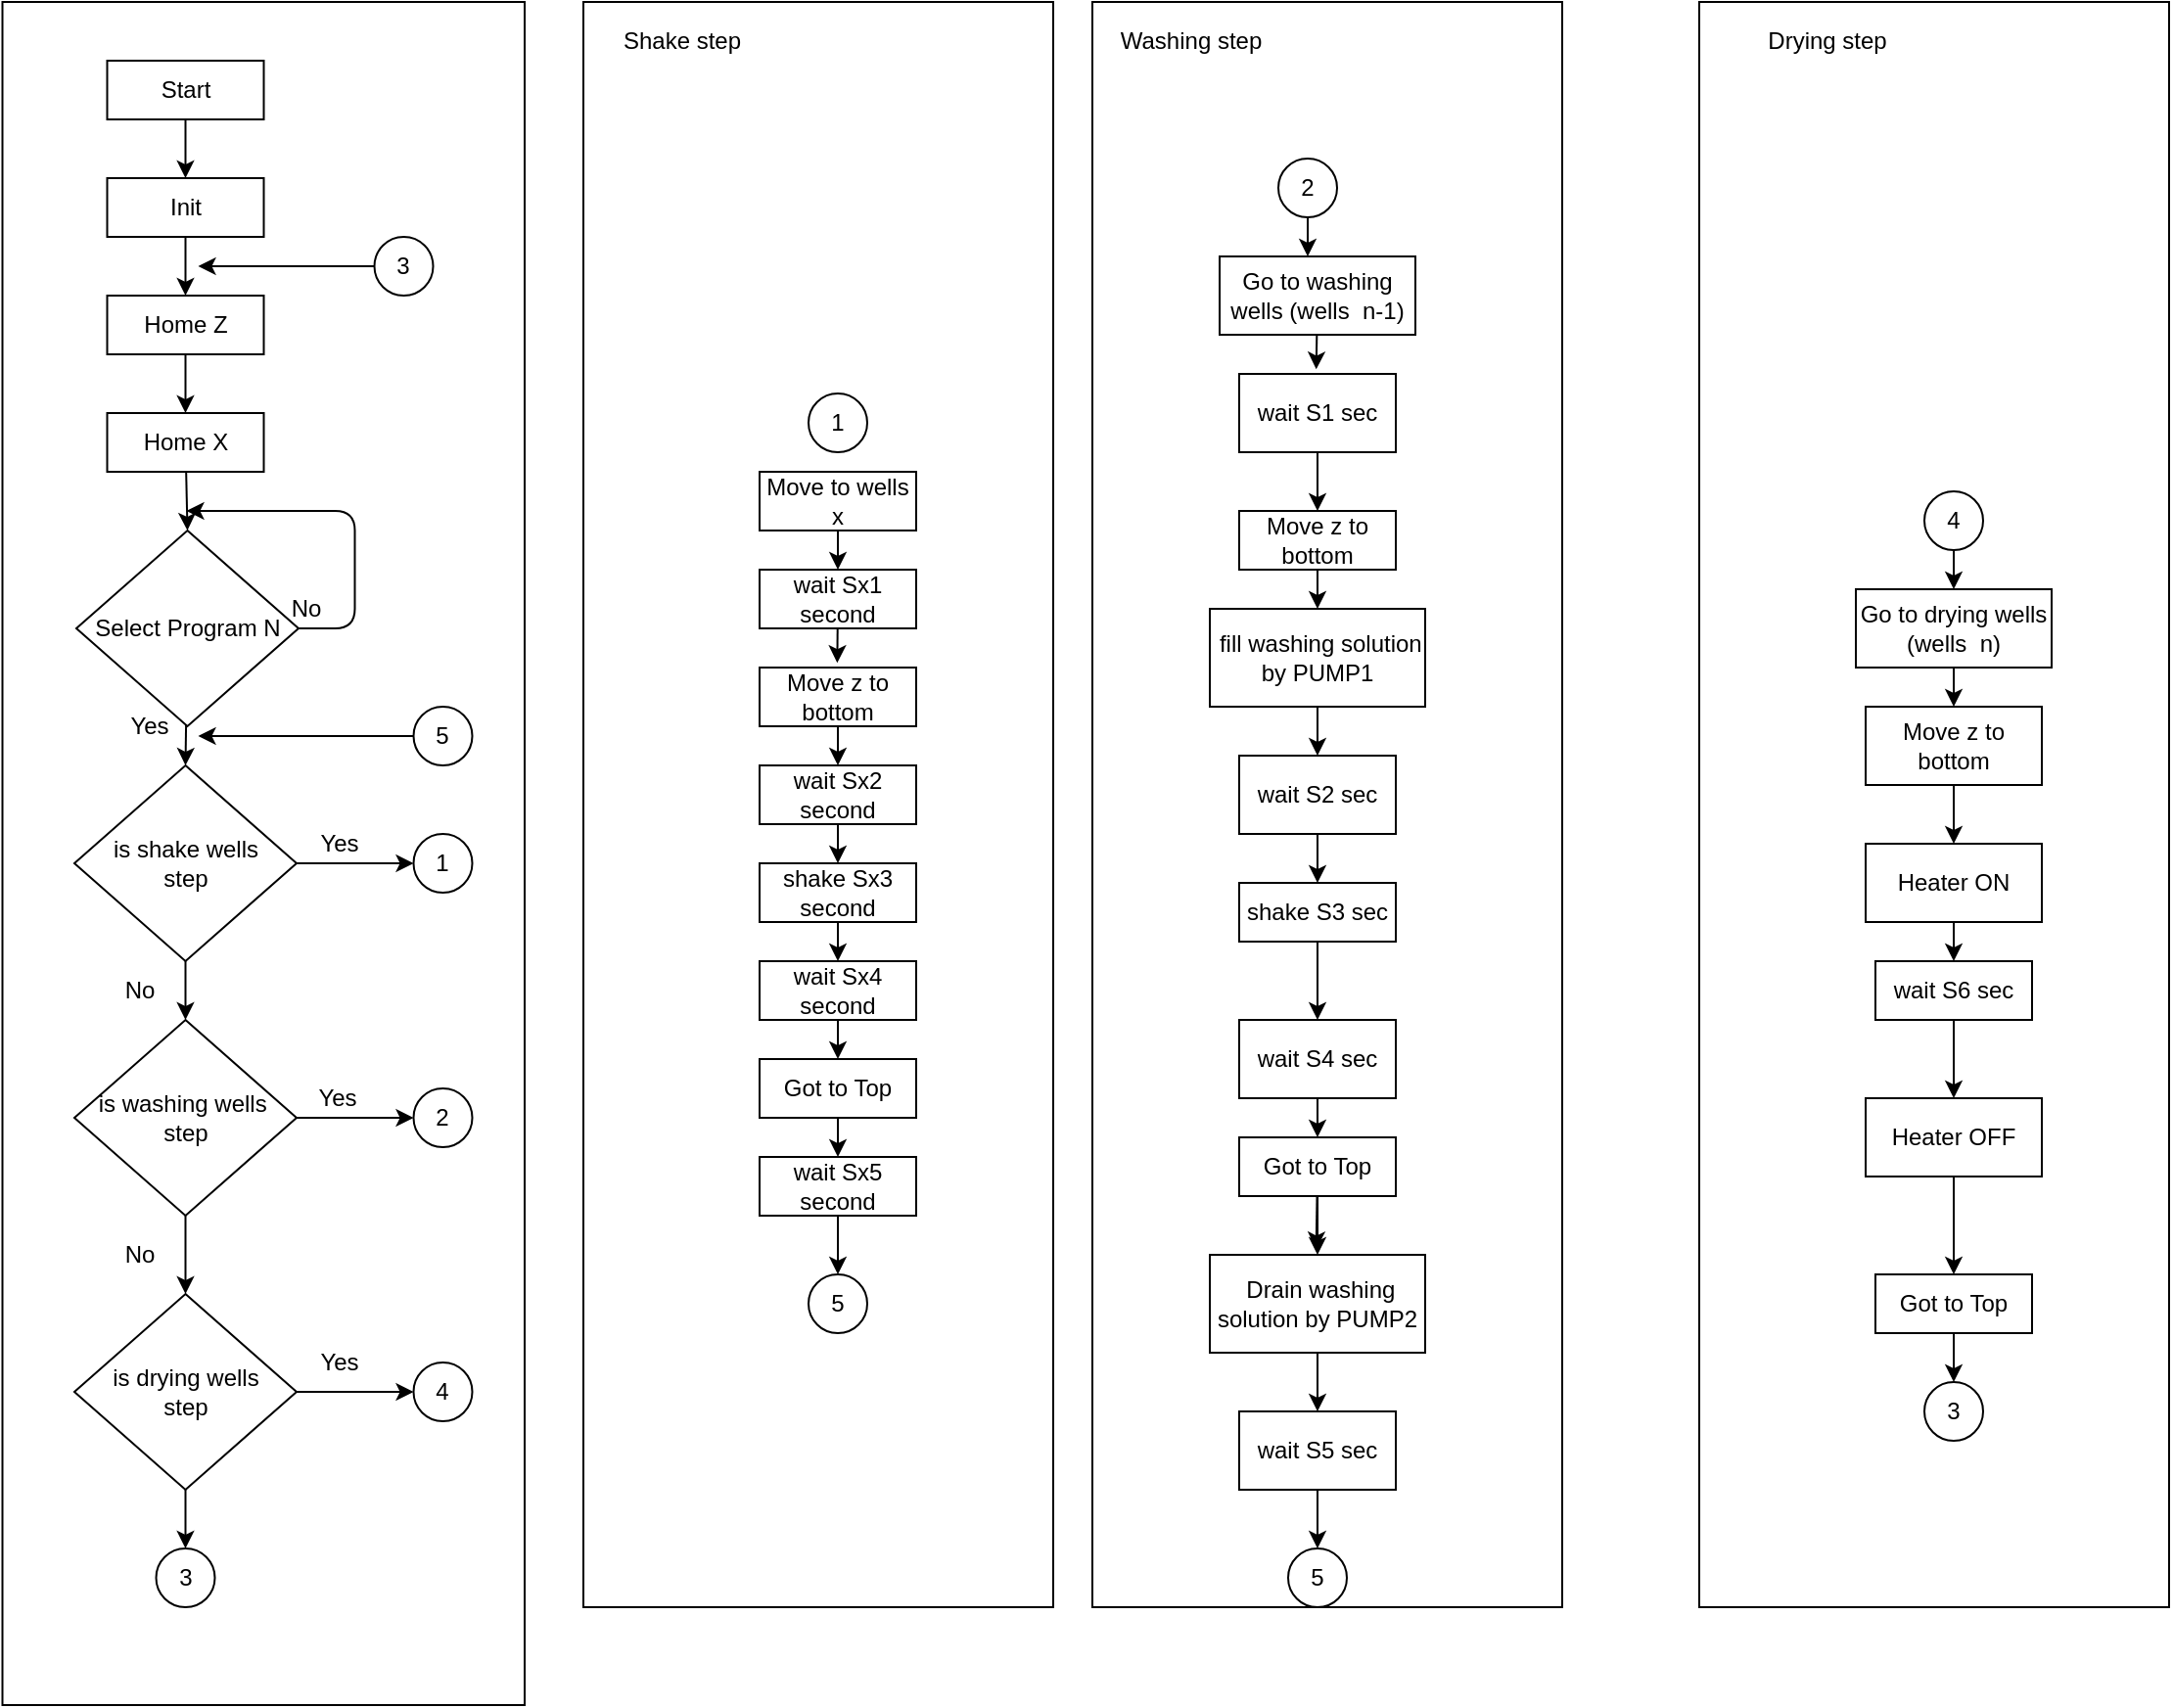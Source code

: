 <mxfile>
    <diagram id="ZespxbDv1mJrUio7fiZ_" name="Page-1">
        <mxGraphModel dx="551" dy="453" grid="1" gridSize="10" guides="1" tooltips="1" connect="1" arrows="1" fold="1" page="1" pageScale="1" pageWidth="850" pageHeight="1100" math="0" shadow="0">
            <root>
                <mxCell id="0"/>
                <mxCell id="1" parent="0"/>
                <mxCell id="143" value="" style="rounded=0;whiteSpace=wrap;html=1;" parent="1" vertex="1">
                    <mxGeometry x="890" y="90" width="240" height="820" as="geometry"/>
                </mxCell>
                <mxCell id="139" value="" style="rounded=0;whiteSpace=wrap;html=1;" parent="1" vertex="1">
                    <mxGeometry x="23.25" y="90" width="266.75" height="870" as="geometry"/>
                </mxCell>
                <mxCell id="138" value="" style="rounded=0;whiteSpace=wrap;html=1;" parent="1" vertex="1">
                    <mxGeometry x="320" y="90" width="240" height="820" as="geometry"/>
                </mxCell>
                <mxCell id="137" value="" style="rounded=0;whiteSpace=wrap;html=1;" parent="1" vertex="1">
                    <mxGeometry x="580" y="90" width="240" height="820" as="geometry"/>
                </mxCell>
                <mxCell id="38" style="edgeStyle=none;html=1;entryX=0.5;entryY=0;entryDx=0;entryDy=0;" parent="1" source="2" target="3" edge="1">
                    <mxGeometry relative="1" as="geometry"/>
                </mxCell>
                <mxCell id="2" value="Start" style="rounded=0;whiteSpace=wrap;html=1;" parent="1" vertex="1">
                    <mxGeometry x="76.75" y="120" width="80" height="30" as="geometry"/>
                </mxCell>
                <mxCell id="40" style="edgeStyle=none;html=1;entryX=0.5;entryY=0;entryDx=0;entryDy=0;" parent="1" source="3" target="4" edge="1">
                    <mxGeometry relative="1" as="geometry"/>
                </mxCell>
                <mxCell id="3" value="Init" style="rounded=0;whiteSpace=wrap;html=1;" parent="1" vertex="1">
                    <mxGeometry x="76.75" y="180" width="80" height="30" as="geometry"/>
                </mxCell>
                <mxCell id="142" style="edgeStyle=none;html=1;entryX=0.5;entryY=0;entryDx=0;entryDy=0;" parent="1" source="4" target="5" edge="1">
                    <mxGeometry relative="1" as="geometry"/>
                </mxCell>
                <mxCell id="4" value="Home Z" style="rounded=0;whiteSpace=wrap;html=1;" parent="1" vertex="1">
                    <mxGeometry x="76.75" y="240" width="80" height="30" as="geometry"/>
                </mxCell>
                <mxCell id="42" style="edgeStyle=none;html=1;entryX=0.5;entryY=0;entryDx=0;entryDy=0;" parent="1" source="5" target="6" edge="1">
                    <mxGeometry relative="1" as="geometry"/>
                </mxCell>
                <mxCell id="5" value="Home X" style="rounded=0;whiteSpace=wrap;html=1;" parent="1" vertex="1">
                    <mxGeometry x="76.75" y="300" width="80" height="30" as="geometry"/>
                </mxCell>
                <mxCell id="43" style="edgeStyle=none;html=1;entryX=0.5;entryY=0;entryDx=0;entryDy=0;" parent="1" source="6" edge="1">
                    <mxGeometry relative="1" as="geometry">
                        <mxPoint x="116.75" y="480.0" as="targetPoint"/>
                    </mxGeometry>
                </mxCell>
                <mxCell id="44" style="edgeStyle=none;html=1;" parent="1" source="6" edge="1">
                    <mxGeometry relative="1" as="geometry">
                        <mxPoint x="117.25" y="350" as="targetPoint"/>
                        <Array as="points">
                            <mxPoint x="203.25" y="410"/>
                            <mxPoint x="203.25" y="350"/>
                        </Array>
                    </mxGeometry>
                </mxCell>
                <mxCell id="6" value="Select Program N" style="rhombus;whiteSpace=wrap;html=1;" parent="1" vertex="1">
                    <mxGeometry x="61" y="360" width="113.5" height="100" as="geometry"/>
                </mxCell>
                <mxCell id="68" style="edgeStyle=none;html=1;entryX=0.492;entryY=-0.058;entryDx=0;entryDy=0;entryPerimeter=0;" parent="1" source="18" target="19" edge="1">
                    <mxGeometry relative="1" as="geometry"/>
                </mxCell>
                <mxCell id="18" value="Go to washing wells (wells&amp;nbsp; n-1)" style="rounded=0;whiteSpace=wrap;html=1;" parent="1" vertex="1">
                    <mxGeometry x="645" y="220" width="100" height="40" as="geometry"/>
                </mxCell>
                <mxCell id="69" style="edgeStyle=none;html=1;entryX=0.5;entryY=0;entryDx=0;entryDy=0;" parent="1" source="19" target="21" edge="1">
                    <mxGeometry relative="1" as="geometry"/>
                </mxCell>
                <mxCell id="19" value="wait S1 sec" style="rounded=0;whiteSpace=wrap;html=1;" parent="1" vertex="1">
                    <mxGeometry x="655" y="280" width="80" height="40" as="geometry"/>
                </mxCell>
                <mxCell id="72" style="edgeStyle=none;html=1;entryX=0.5;entryY=0;entryDx=0;entryDy=0;" parent="1" source="20" target="22" edge="1">
                    <mxGeometry relative="1" as="geometry"/>
                </mxCell>
                <mxCell id="20" value="shake S3 sec" style="rounded=0;whiteSpace=wrap;html=1;" parent="1" vertex="1">
                    <mxGeometry x="655" y="540" width="80" height="30" as="geometry"/>
                </mxCell>
                <mxCell id="89" style="edgeStyle=none;html=1;entryX=0.5;entryY=0;entryDx=0;entryDy=0;" parent="1" source="21" target="83" edge="1">
                    <mxGeometry relative="1" as="geometry"/>
                </mxCell>
                <mxCell id="21" value="Move z to bottom" style="rounded=0;whiteSpace=wrap;html=1;" parent="1" vertex="1">
                    <mxGeometry x="655" y="350" width="80" height="30" as="geometry"/>
                </mxCell>
                <mxCell id="73" style="edgeStyle=none;html=1;entryX=0.5;entryY=0;entryDx=0;entryDy=0;" parent="1" source="22" target="24" edge="1">
                    <mxGeometry relative="1" as="geometry"/>
                </mxCell>
                <mxCell id="22" value="wait S4 sec" style="rounded=0;whiteSpace=wrap;html=1;" parent="1" vertex="1">
                    <mxGeometry x="655" y="610" width="80" height="40" as="geometry"/>
                </mxCell>
                <mxCell id="71" style="edgeStyle=none;html=1;entryX=0.5;entryY=0;entryDx=0;entryDy=0;" parent="1" source="23" target="20" edge="1">
                    <mxGeometry relative="1" as="geometry"/>
                </mxCell>
                <mxCell id="23" value="wait S2 sec" style="rounded=0;whiteSpace=wrap;html=1;" parent="1" vertex="1">
                    <mxGeometry x="655" y="475" width="80" height="40" as="geometry"/>
                </mxCell>
                <mxCell id="87" style="edgeStyle=none;html=1;entryX=0.494;entryY=-0.056;entryDx=0;entryDy=0;entryPerimeter=0;" parent="1" source="24" target="86" edge="1">
                    <mxGeometry relative="1" as="geometry"/>
                </mxCell>
                <mxCell id="91" value="" style="edgeStyle=none;html=1;" parent="1" source="24" target="86" edge="1">
                    <mxGeometry relative="1" as="geometry"/>
                </mxCell>
                <mxCell id="24" value="Got to Top" style="rounded=0;whiteSpace=wrap;html=1;" parent="1" vertex="1">
                    <mxGeometry x="655" y="670" width="80" height="30" as="geometry"/>
                </mxCell>
                <mxCell id="135" style="edgeStyle=none;html=1;entryX=0.5;entryY=0;entryDx=0;entryDy=0;" parent="1" source="25" target="115" edge="1">
                    <mxGeometry relative="1" as="geometry"/>
                </mxCell>
                <mxCell id="25" value="wait S5 sec" style="rounded=0;whiteSpace=wrap;html=1;" parent="1" vertex="1">
                    <mxGeometry x="655" y="810" width="80" height="40" as="geometry"/>
                </mxCell>
                <mxCell id="76" style="edgeStyle=none;html=1;entryX=0.5;entryY=0;entryDx=0;entryDy=0;" parent="1" source="26" target="28" edge="1">
                    <mxGeometry relative="1" as="geometry"/>
                </mxCell>
                <mxCell id="26" value="Go to drying wells (wells&amp;nbsp; n)" style="rounded=0;whiteSpace=wrap;html=1;" parent="1" vertex="1">
                    <mxGeometry x="970" y="390" width="100" height="40" as="geometry"/>
                </mxCell>
                <mxCell id="77" style="edgeStyle=none;html=1;entryX=0.5;entryY=0;entryDx=0;entryDy=0;" parent="1" source="28" target="29" edge="1">
                    <mxGeometry relative="1" as="geometry"/>
                </mxCell>
                <mxCell id="28" value="Move z to bottom" style="rounded=0;whiteSpace=wrap;html=1;" parent="1" vertex="1">
                    <mxGeometry x="975" y="450" width="90" height="40" as="geometry"/>
                </mxCell>
                <mxCell id="78" style="edgeStyle=none;html=1;entryX=0.5;entryY=0;entryDx=0;entryDy=0;" parent="1" source="29" target="30" edge="1">
                    <mxGeometry relative="1" as="geometry"/>
                </mxCell>
                <mxCell id="29" value="Heater ON" style="rounded=0;whiteSpace=wrap;html=1;" parent="1" vertex="1">
                    <mxGeometry x="975" y="520" width="90" height="40" as="geometry"/>
                </mxCell>
                <mxCell id="149" style="edgeStyle=none;html=1;entryX=0.5;entryY=0;entryDx=0;entryDy=0;" edge="1" parent="1" source="30" target="148">
                    <mxGeometry relative="1" as="geometry"/>
                </mxCell>
                <mxCell id="30" value="wait S6 sec" style="rounded=0;whiteSpace=wrap;html=1;" parent="1" vertex="1">
                    <mxGeometry x="980" y="580" width="80" height="30" as="geometry"/>
                </mxCell>
                <mxCell id="151" style="edgeStyle=none;html=1;" edge="1" parent="1" source="31" target="127">
                    <mxGeometry relative="1" as="geometry"/>
                </mxCell>
                <mxCell id="31" value="Got to Top" style="rounded=0;whiteSpace=wrap;html=1;" parent="1" vertex="1">
                    <mxGeometry x="980" y="740" width="80" height="30" as="geometry"/>
                </mxCell>
                <mxCell id="81" style="edgeStyle=none;html=1;" parent="1" source="36" edge="1">
                    <mxGeometry relative="1" as="geometry">
                        <mxPoint x="123.25" y="225" as="targetPoint"/>
                    </mxGeometry>
                </mxCell>
                <mxCell id="36" value="3" style="ellipse;whiteSpace=wrap;html=1;aspect=fixed;" parent="1" vertex="1">
                    <mxGeometry x="213.25" y="210" width="30" height="30" as="geometry"/>
                </mxCell>
                <mxCell id="67" style="edgeStyle=none;html=1;entryX=0.45;entryY=0;entryDx=0;entryDy=0;entryPerimeter=0;" parent="1" source="37" target="18" edge="1">
                    <mxGeometry relative="1" as="geometry"/>
                </mxCell>
                <mxCell id="37" value="2" style="ellipse;whiteSpace=wrap;html=1;aspect=fixed;" parent="1" vertex="1">
                    <mxGeometry x="675" y="170" width="30" height="30" as="geometry"/>
                </mxCell>
                <mxCell id="65" value="No" style="text;html=1;align=center;verticalAlign=middle;resizable=0;points=[];autosize=1;strokeColor=none;fillColor=none;" parent="1" vertex="1">
                    <mxGeometry x="163.25" y="390" width="30" height="20" as="geometry"/>
                </mxCell>
                <mxCell id="66" value="Yes" style="text;html=1;align=center;verticalAlign=middle;resizable=0;points=[];autosize=1;strokeColor=none;fillColor=none;" parent="1" vertex="1">
                    <mxGeometry x="78.25" y="450" width="40" height="20" as="geometry"/>
                </mxCell>
                <mxCell id="90" style="edgeStyle=none;html=1;entryX=0.5;entryY=0;entryDx=0;entryDy=0;" parent="1" source="83" target="23" edge="1">
                    <mxGeometry relative="1" as="geometry"/>
                </mxCell>
                <mxCell id="83" value="&amp;nbsp;fill washing solution by PUMP1" style="rounded=0;whiteSpace=wrap;html=1;" parent="1" vertex="1">
                    <mxGeometry x="640" y="400" width="110" height="50" as="geometry"/>
                </mxCell>
                <mxCell id="88" style="edgeStyle=none;html=1;entryX=0.5;entryY=0;entryDx=0;entryDy=0;" parent="1" source="86" target="25" edge="1">
                    <mxGeometry relative="1" as="geometry"/>
                </mxCell>
                <mxCell id="86" value="&amp;nbsp;Drain washing solution by PUMP2" style="rounded=0;whiteSpace=wrap;html=1;" parent="1" vertex="1">
                    <mxGeometry x="640" y="730" width="110" height="50" as="geometry"/>
                </mxCell>
                <mxCell id="93" style="edgeStyle=none;html=1;entryX=0.5;entryY=0;entryDx=0;entryDy=0;" parent="1" source="94" target="96" edge="1">
                    <mxGeometry relative="1" as="geometry"/>
                </mxCell>
                <mxCell id="94" value="Move to wells x" style="rounded=0;whiteSpace=wrap;html=1;" parent="1" vertex="1">
                    <mxGeometry x="410" y="330" width="80" height="30" as="geometry"/>
                </mxCell>
                <mxCell id="95" style="edgeStyle=none;html=1;entryX=0.496;entryY=-0.08;entryDx=0;entryDy=0;entryPerimeter=0;" parent="1" source="96" target="98" edge="1">
                    <mxGeometry relative="1" as="geometry"/>
                </mxCell>
                <mxCell id="96" value="wait Sx1 second" style="rounded=0;whiteSpace=wrap;html=1;" parent="1" vertex="1">
                    <mxGeometry x="410" y="380" width="80" height="30" as="geometry"/>
                </mxCell>
                <mxCell id="97" style="edgeStyle=none;html=1;entryX=0.5;entryY=0;entryDx=0;entryDy=0;" parent="1" source="98" target="100" edge="1">
                    <mxGeometry relative="1" as="geometry"/>
                </mxCell>
                <mxCell id="98" value="Move z to bottom" style="rounded=0;whiteSpace=wrap;html=1;" parent="1" vertex="1">
                    <mxGeometry x="410" y="430" width="80" height="30" as="geometry"/>
                </mxCell>
                <mxCell id="99" style="edgeStyle=none;html=1;entryX=0.5;entryY=0;entryDx=0;entryDy=0;" parent="1" source="100" target="102" edge="1">
                    <mxGeometry relative="1" as="geometry"/>
                </mxCell>
                <mxCell id="100" value="wait Sx2 second" style="rounded=0;whiteSpace=wrap;html=1;" parent="1" vertex="1">
                    <mxGeometry x="410" y="480" width="80" height="30" as="geometry"/>
                </mxCell>
                <mxCell id="101" style="edgeStyle=none;html=1;entryX=0.5;entryY=0;entryDx=0;entryDy=0;" parent="1" source="102" target="104" edge="1">
                    <mxGeometry relative="1" as="geometry"/>
                </mxCell>
                <mxCell id="102" value="shake Sx3 second" style="rounded=0;whiteSpace=wrap;html=1;" parent="1" vertex="1">
                    <mxGeometry x="410" y="530" width="80" height="30" as="geometry"/>
                </mxCell>
                <mxCell id="103" style="edgeStyle=none;html=1;entryX=0.5;entryY=0;entryDx=0;entryDy=0;" parent="1" source="104" target="106" edge="1">
                    <mxGeometry relative="1" as="geometry"/>
                </mxCell>
                <mxCell id="104" value="wait Sx4 second" style="rounded=0;whiteSpace=wrap;html=1;" parent="1" vertex="1">
                    <mxGeometry x="410" y="580" width="80" height="30" as="geometry"/>
                </mxCell>
                <mxCell id="105" style="edgeStyle=none;html=1;entryX=0.5;entryY=0;entryDx=0;entryDy=0;" parent="1" source="106" target="107" edge="1">
                    <mxGeometry relative="1" as="geometry"/>
                </mxCell>
                <mxCell id="106" value="Got to Top" style="rounded=0;whiteSpace=wrap;html=1;" parent="1" vertex="1">
                    <mxGeometry x="410" y="630" width="80" height="30" as="geometry"/>
                </mxCell>
                <mxCell id="134" style="edgeStyle=none;html=1;" parent="1" source="107" target="113" edge="1">
                    <mxGeometry relative="1" as="geometry"/>
                </mxCell>
                <mxCell id="107" value="wait Sx5 second" style="rounded=0;whiteSpace=wrap;html=1;" parent="1" vertex="1">
                    <mxGeometry x="410" y="680" width="80" height="30" as="geometry"/>
                </mxCell>
                <mxCell id="111" style="edgeStyle=none;html=1;" parent="1" source="108" target="109" edge="1">
                    <mxGeometry relative="1" as="geometry"/>
                </mxCell>
                <mxCell id="126" style="edgeStyle=none;html=1;entryX=0;entryY=0.5;entryDx=0;entryDy=0;" parent="1" source="108" target="119" edge="1">
                    <mxGeometry relative="1" as="geometry"/>
                </mxCell>
                <mxCell id="108" value="is shake wells&lt;br&gt;step" style="rhombus;whiteSpace=wrap;html=1;" parent="1" vertex="1">
                    <mxGeometry x="60" y="480" width="113.5" height="100" as="geometry"/>
                </mxCell>
                <mxCell id="112" style="edgeStyle=none;html=1;" parent="1" source="109" target="110" edge="1">
                    <mxGeometry relative="1" as="geometry"/>
                </mxCell>
                <mxCell id="125" style="edgeStyle=none;html=1;entryX=0;entryY=0.5;entryDx=0;entryDy=0;" parent="1" source="109" target="120" edge="1">
                    <mxGeometry relative="1" as="geometry"/>
                </mxCell>
                <mxCell id="109" value="is washing wells&amp;nbsp;&lt;br&gt;step" style="rhombus;whiteSpace=wrap;html=1;" parent="1" vertex="1">
                    <mxGeometry x="60" y="610" width="113.5" height="100" as="geometry"/>
                </mxCell>
                <mxCell id="123" style="edgeStyle=none;html=1;entryX=0.5;entryY=0;entryDx=0;entryDy=0;" parent="1" source="110" target="122" edge="1">
                    <mxGeometry relative="1" as="geometry"/>
                </mxCell>
                <mxCell id="124" style="edgeStyle=none;html=1;entryX=0;entryY=0.5;entryDx=0;entryDy=0;" parent="1" source="110" target="121" edge="1">
                    <mxGeometry relative="1" as="geometry"/>
                </mxCell>
                <mxCell id="110" value="is drying wells&lt;br&gt;step" style="rhombus;whiteSpace=wrap;html=1;" parent="1" vertex="1">
                    <mxGeometry x="60" y="750" width="113.5" height="100" as="geometry"/>
                </mxCell>
                <mxCell id="113" value="5" style="ellipse;whiteSpace=wrap;html=1;aspect=fixed;" parent="1" vertex="1">
                    <mxGeometry x="435" y="740" width="30" height="30" as="geometry"/>
                </mxCell>
                <mxCell id="114" value="1" style="ellipse;whiteSpace=wrap;html=1;aspect=fixed;" parent="1" vertex="1">
                    <mxGeometry x="435" y="290" width="30" height="30" as="geometry"/>
                </mxCell>
                <mxCell id="115" value="5" style="ellipse;whiteSpace=wrap;html=1;aspect=fixed;" parent="1" vertex="1">
                    <mxGeometry x="680" y="880" width="30" height="30" as="geometry"/>
                </mxCell>
                <mxCell id="132" style="edgeStyle=none;html=1;entryX=0.5;entryY=0;entryDx=0;entryDy=0;" parent="1" source="116" target="26" edge="1">
                    <mxGeometry relative="1" as="geometry"/>
                </mxCell>
                <mxCell id="116" value="4" style="ellipse;whiteSpace=wrap;html=1;aspect=fixed;" parent="1" vertex="1">
                    <mxGeometry x="1005" y="340" width="30" height="30" as="geometry"/>
                </mxCell>
                <mxCell id="117" value="No" style="text;html=1;align=center;verticalAlign=middle;resizable=0;points=[];autosize=1;strokeColor=none;fillColor=none;" parent="1" vertex="1">
                    <mxGeometry x="78.25" y="585" width="30" height="20" as="geometry"/>
                </mxCell>
                <mxCell id="118" value="No" style="text;html=1;align=center;verticalAlign=middle;resizable=0;points=[];autosize=1;strokeColor=none;fillColor=none;" parent="1" vertex="1">
                    <mxGeometry x="78.25" y="720" width="30" height="20" as="geometry"/>
                </mxCell>
                <mxCell id="119" value="1" style="ellipse;whiteSpace=wrap;html=1;aspect=fixed;" parent="1" vertex="1">
                    <mxGeometry x="233.25" y="515" width="30" height="30" as="geometry"/>
                </mxCell>
                <mxCell id="120" value="2" style="ellipse;whiteSpace=wrap;html=1;aspect=fixed;" parent="1" vertex="1">
                    <mxGeometry x="233.25" y="645" width="30" height="30" as="geometry"/>
                </mxCell>
                <mxCell id="121" value="4" style="ellipse;whiteSpace=wrap;html=1;aspect=fixed;" parent="1" vertex="1">
                    <mxGeometry x="233.25" y="785" width="30" height="30" as="geometry"/>
                </mxCell>
                <mxCell id="122" value="3" style="ellipse;whiteSpace=wrap;html=1;aspect=fixed;" parent="1" vertex="1">
                    <mxGeometry x="101.75" y="880" width="30" height="30" as="geometry"/>
                </mxCell>
                <mxCell id="127" value="3" style="ellipse;whiteSpace=wrap;html=1;aspect=fixed;" parent="1" vertex="1">
                    <mxGeometry x="1005" y="795" width="30" height="30" as="geometry"/>
                </mxCell>
                <mxCell id="128" value="Yes" style="text;html=1;align=center;verticalAlign=middle;resizable=0;points=[];autosize=1;strokeColor=none;fillColor=none;" parent="1" vertex="1">
                    <mxGeometry x="174.5" y="510" width="40" height="20" as="geometry"/>
                </mxCell>
                <mxCell id="129" value="Yes" style="text;html=1;align=center;verticalAlign=middle;resizable=0;points=[];autosize=1;strokeColor=none;fillColor=none;" parent="1" vertex="1">
                    <mxGeometry x="173.5" y="640" width="40" height="20" as="geometry"/>
                </mxCell>
                <mxCell id="130" value="Yes" style="text;html=1;align=center;verticalAlign=middle;resizable=0;points=[];autosize=1;strokeColor=none;fillColor=none;" parent="1" vertex="1">
                    <mxGeometry x="174.5" y="775" width="40" height="20" as="geometry"/>
                </mxCell>
                <mxCell id="136" style="edgeStyle=none;html=1;" parent="1" source="133" edge="1">
                    <mxGeometry relative="1" as="geometry">
                        <mxPoint x="123.25" y="465" as="targetPoint"/>
                    </mxGeometry>
                </mxCell>
                <mxCell id="133" value="5" style="ellipse;whiteSpace=wrap;html=1;aspect=fixed;" parent="1" vertex="1">
                    <mxGeometry x="233.25" y="450" width="30" height="30" as="geometry"/>
                </mxCell>
                <mxCell id="144" value="Shake step" style="text;html=1;align=center;verticalAlign=middle;resizable=0;points=[];autosize=1;strokeColor=none;fillColor=none;" parent="1" vertex="1">
                    <mxGeometry x="330" y="100" width="80" height="20" as="geometry"/>
                </mxCell>
                <mxCell id="145" value="Washing step" style="text;html=1;align=center;verticalAlign=middle;resizable=0;points=[];autosize=1;strokeColor=none;fillColor=none;" parent="1" vertex="1">
                    <mxGeometry x="585" y="100" width="90" height="20" as="geometry"/>
                </mxCell>
                <mxCell id="146" value="Drying step" style="text;html=1;align=center;verticalAlign=middle;resizable=0;points=[];autosize=1;strokeColor=none;fillColor=none;" parent="1" vertex="1">
                    <mxGeometry x="915" y="100" width="80" height="20" as="geometry"/>
                </mxCell>
                <mxCell id="150" style="edgeStyle=none;html=1;entryX=0.5;entryY=0;entryDx=0;entryDy=0;" edge="1" parent="1" source="148" target="31">
                    <mxGeometry relative="1" as="geometry"/>
                </mxCell>
                <mxCell id="148" value="Heater OFF" style="rounded=0;whiteSpace=wrap;html=1;" vertex="1" parent="1">
                    <mxGeometry x="975" y="650" width="90" height="40" as="geometry"/>
                </mxCell>
            </root>
        </mxGraphModel>
    </diagram>
</mxfile>